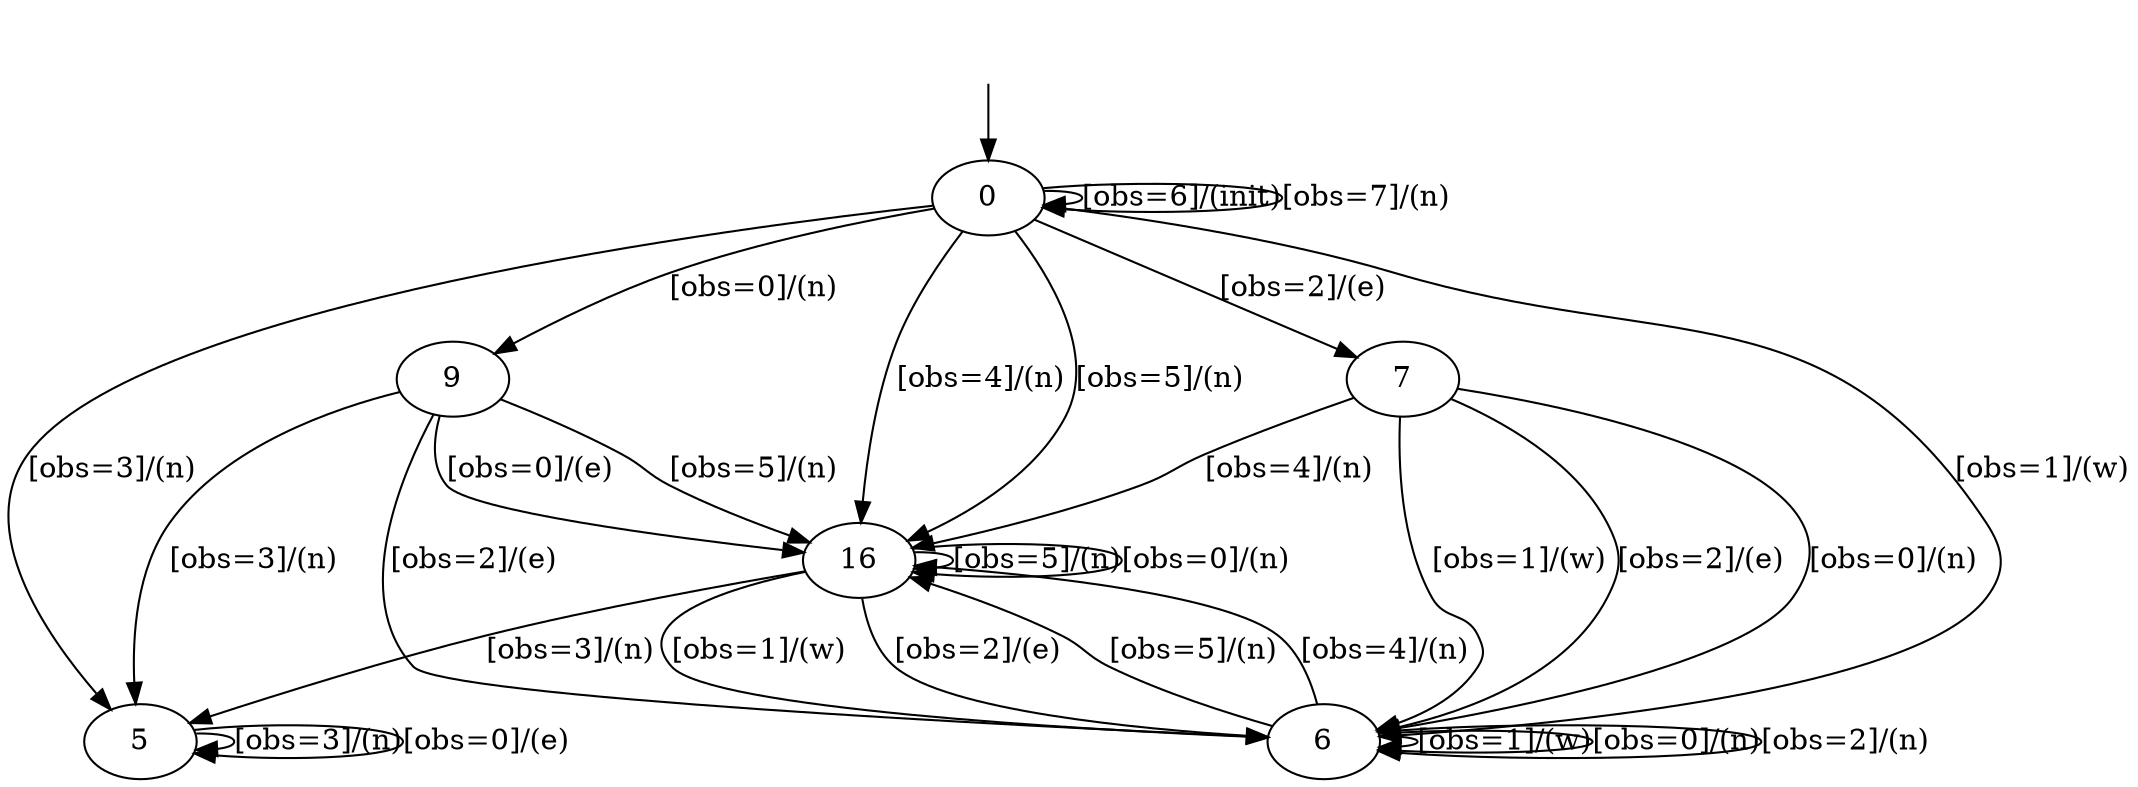 digraph {
16;
0;
5;
6;
7;
9;
__init [label="", style=invis, width=0];
__init -> 0;
16 -> 5 [label="[obs=3]/(n)"];
16 -> 6 [label="[obs=1]/(w)"];
16 -> 16 [label="[obs=5]/(n)"];
16 -> 16 [label="[obs=0]/(n)"];
16 -> 6 [label="[obs=2]/(e)"];
0 -> 0 [label="[obs=6]/(init)"];
0 -> 5 [label="[obs=3]/(n)"];
0 -> 6 [label="[obs=1]/(w)"];
0 -> 7 [label="[obs=2]/(e)"];
0 -> 9 [label="[obs=0]/(n)"];
0 -> 0 [label="[obs=7]/(n)"];
0 -> 16 [label="[obs=4]/(n)"];
0 -> 16 [label="[obs=5]/(n)"];
5 -> 5 [label="[obs=3]/(n)"];
5 -> 5 [label="[obs=0]/(e)"];
6 -> 6 [label="[obs=1]/(w)"];
6 -> 6 [label="[obs=0]/(n)"];
6 -> 6 [label="[obs=2]/(n)"];
6 -> 16 [label="[obs=5]/(n)"];
6 -> 16 [label="[obs=4]/(n)"];
7 -> 6 [label="[obs=1]/(w)"];
7 -> 6 [label="[obs=2]/(e)"];
7 -> 6 [label="[obs=0]/(n)"];
7 -> 16 [label="[obs=4]/(n)"];
9 -> 5 [label="[obs=3]/(n)"];
9 -> 6 [label="[obs=2]/(e)"];
9 -> 16 [label="[obs=5]/(n)"];
9 -> 16 [label="[obs=0]/(e)"];
}